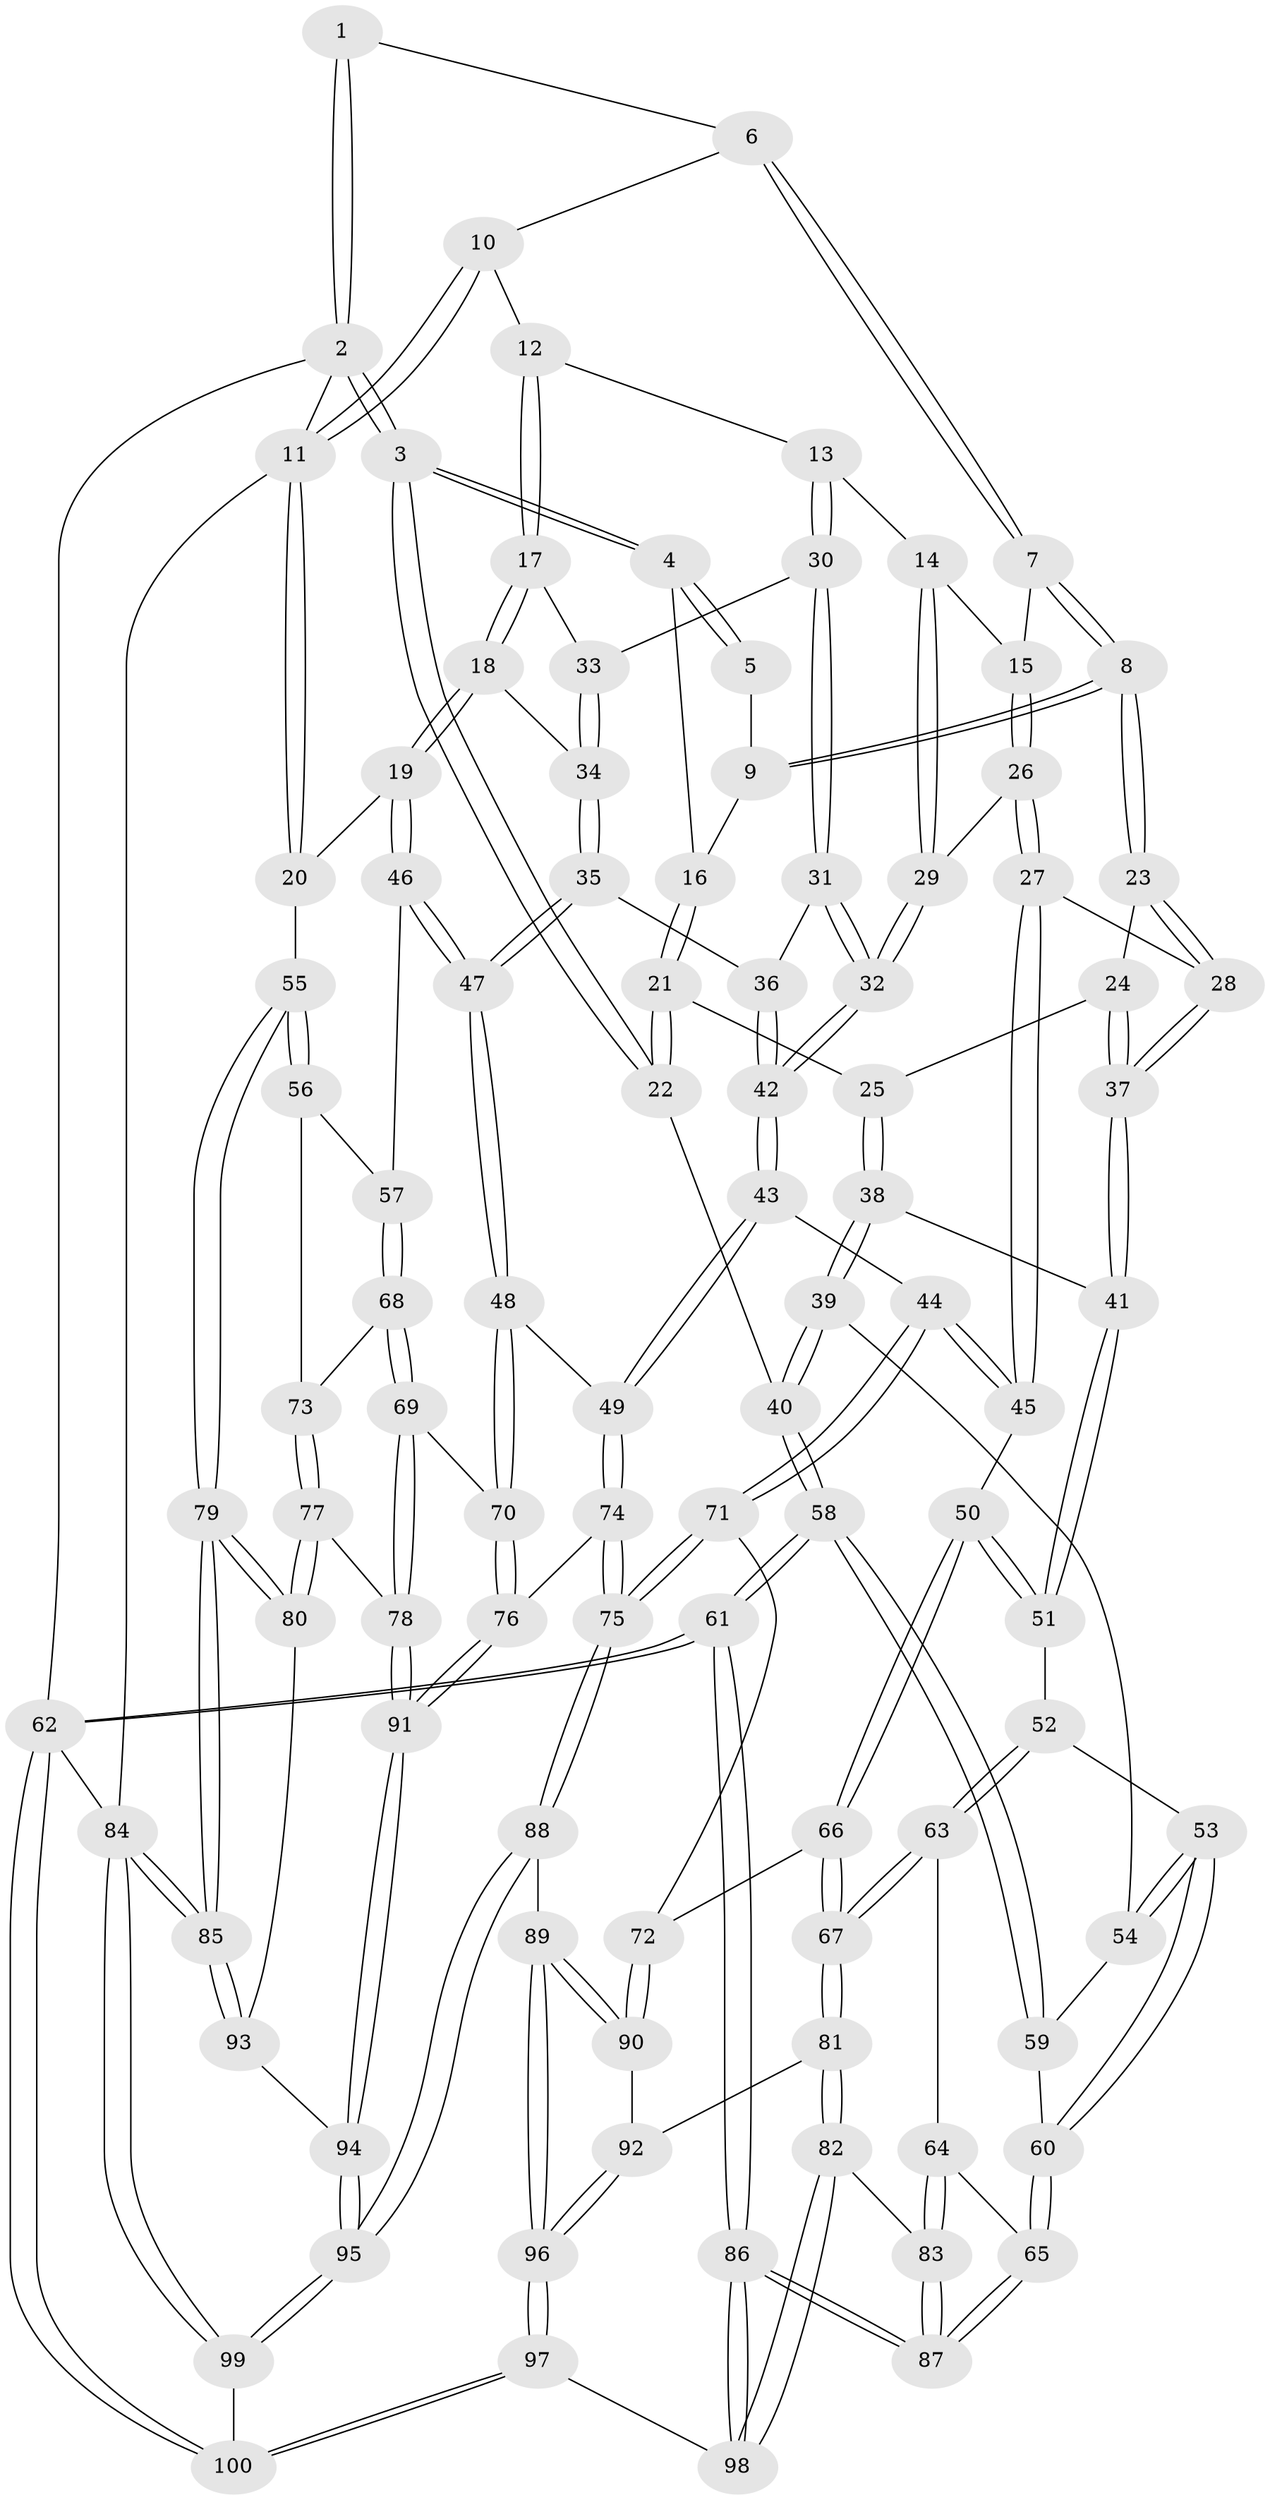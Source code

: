 // Generated by graph-tools (version 1.1) at 2025/03/03/09/25 03:03:26]
// undirected, 100 vertices, 247 edges
graph export_dot {
graph [start="1"]
  node [color=gray90,style=filled];
  1 [pos="+0.11988130962255386+0"];
  2 [pos="+0+0"];
  3 [pos="+0+0"];
  4 [pos="+0.0717429241771982+0.10337314688086206"];
  5 [pos="+0.10717723375978216+0"];
  6 [pos="+0.34481547811427654+0"];
  7 [pos="+0.3436394684046223+0"];
  8 [pos="+0.27304414016096934+0.10985189901359084"];
  9 [pos="+0.13021413646821353+0.09617032189852069"];
  10 [pos="+0.6712675296225196+0"];
  11 [pos="+1+0"];
  12 [pos="+0.6931269303606709+0"];
  13 [pos="+0.6610227009966404+0.10528873757096896"];
  14 [pos="+0.5416681523742893+0.14031945514688143"];
  15 [pos="+0.4506362451905136+0.09125008174453784"];
  16 [pos="+0.07657294115896553+0.11659390422745855"];
  17 [pos="+0.9209455807940026+0.14443075242268422"];
  18 [pos="+0.994560016977562+0.16566272241930904"];
  19 [pos="+1+0.16386639283153379"];
  20 [pos="+1+0.13505789238496968"];
  21 [pos="+0.050775619687694604+0.18060582275016665"];
  22 [pos="+0+0.2596652577777006"];
  23 [pos="+0.26976734927154417+0.13591726159013853"];
  24 [pos="+0.13790470353408663+0.1928008185785127"];
  25 [pos="+0.07500438828760243+0.1937727314560989"];
  26 [pos="+0.4267912362151258+0.22844606049245295"];
  27 [pos="+0.3259371621588876+0.3008807458288143"];
  28 [pos="+0.31100915133953044+0.294786521984784"];
  29 [pos="+0.5222461489691639+0.23053373282533318"];
  30 [pos="+0.6690498629528558+0.12468488508736805"];
  31 [pos="+0.6663768398269251+0.22036894661782788"];
  32 [pos="+0.5513717628874555+0.28368625962864163"];
  33 [pos="+0.770434667530275+0.17180567064369145"];
  34 [pos="+0.7837415665188173+0.28741937981108034"];
  35 [pos="+0.7477763610891779+0.3304715772040518"];
  36 [pos="+0.6766458502919708+0.2352556914831154"];
  37 [pos="+0.20332558489472283+0.3517561867734878"];
  38 [pos="+0.14831483915565677+0.38586937646549635"];
  39 [pos="+0.1425683611893001+0.38789461041898937"];
  40 [pos="+0+0.2780926466007482"];
  41 [pos="+0.159192111435546+0.3853354727342959"];
  42 [pos="+0.5313328025220995+0.4423139749999391"];
  43 [pos="+0.5298960503878007+0.45242903855756844"];
  44 [pos="+0.5192887464899343+0.45366165133080866"];
  45 [pos="+0.4599492566469809+0.44510755730160917"];
  46 [pos="+0.759796814166206+0.4553177684242975"];
  47 [pos="+0.7403535298471482+0.45353912264229357"];
  48 [pos="+0.7287933529267837+0.4606810296209791"];
  49 [pos="+0.6061882774286812+0.4798703146565937"];
  50 [pos="+0.3581237487383595+0.5253251920554423"];
  51 [pos="+0.24011623816993163+0.5180987780230807"];
  52 [pos="+0.2179497134698592+0.5570065412059297"];
  53 [pos="+0.1360055450531455+0.5653365572433842"];
  54 [pos="+0.10906354130160677+0.44390008175619894"];
  55 [pos="+1+0.4256088468158914"];
  56 [pos="+1+0.46830565982812067"];
  57 [pos="+0.7878430426934108+0.46357477923854135"];
  58 [pos="+0+0.5123832686404607"];
  59 [pos="+0.06969495493887033+0.48229352476973947"];
  60 [pos="+0.055211313239534446+0.6331212814168258"];
  61 [pos="+0+0.9033580082458011"];
  62 [pos="+0+1"];
  63 [pos="+0.21909000073929427+0.6181152150800567"];
  64 [pos="+0.2104886587909394+0.6200969391770186"];
  65 [pos="+0.0449704427184544+0.6523009598294809"];
  66 [pos="+0.34258696606058053+0.6783926225430841"];
  67 [pos="+0.2797542569951182+0.7217389920145563"];
  68 [pos="+0.8844320672591204+0.6170738811722041"];
  69 [pos="+0.8342891290339931+0.6969802561440037"];
  70 [pos="+0.7668526892325759+0.65173336254634"];
  71 [pos="+0.4493464691191203+0.6868968752465825"];
  72 [pos="+0.4286420592993882+0.6934970072415403"];
  73 [pos="+0.9419937920450919+0.6160872401596491"];
  74 [pos="+0.5999480171469453+0.7348406240680456"];
  75 [pos="+0.5944551037965377+0.7384507423887322"];
  76 [pos="+0.6540499476563177+0.7450073868157913"];
  77 [pos="+0.9759866158108235+0.7243390112470098"];
  78 [pos="+0.8447056261262373+0.7205269473498614"];
  79 [pos="+1+0.815529488555098"];
  80 [pos="+1+0.7709302335304882"];
  81 [pos="+0.2663915392132806+0.7494875481139838"];
  82 [pos="+0.1786174497315066+0.7902039773378903"];
  83 [pos="+0.012424023430993247+0.8167493041429935"];
  84 [pos="+1+1"];
  85 [pos="+1+1"];
  86 [pos="+0+0.8622599970886388"];
  87 [pos="+0+0.8390407804961699"];
  88 [pos="+0.5457839773286027+0.8387756714006935"];
  89 [pos="+0.4637430420094979+0.8521281476267528"];
  90 [pos="+0.4313418191503275+0.7498889705219719"];
  91 [pos="+0.7904076724825114+0.8624218422509109"];
  92 [pos="+0.33833064364398296+0.8269738763109177"];
  93 [pos="+0.805245066821788+0.895198679087663"];
  94 [pos="+0.7995762511660945+0.8956031936093577"];
  95 [pos="+0.6883206112425408+1"];
  96 [pos="+0.3883047825869987+0.8966874620087047"];
  97 [pos="+0.3569168975592626+1"];
  98 [pos="+0.2935451547128691+0.9782732538089406"];
  99 [pos="+0.6748321509646914+1"];
  100 [pos="+0.38985744685133206+1"];
  1 -- 2;
  1 -- 2;
  1 -- 6;
  2 -- 3;
  2 -- 3;
  2 -- 11;
  2 -- 62;
  3 -- 4;
  3 -- 4;
  3 -- 22;
  3 -- 22;
  4 -- 5;
  4 -- 5;
  4 -- 16;
  5 -- 9;
  6 -- 7;
  6 -- 7;
  6 -- 10;
  7 -- 8;
  7 -- 8;
  7 -- 15;
  8 -- 9;
  8 -- 9;
  8 -- 23;
  8 -- 23;
  9 -- 16;
  10 -- 11;
  10 -- 11;
  10 -- 12;
  11 -- 20;
  11 -- 20;
  11 -- 84;
  12 -- 13;
  12 -- 17;
  12 -- 17;
  13 -- 14;
  13 -- 30;
  13 -- 30;
  14 -- 15;
  14 -- 29;
  14 -- 29;
  15 -- 26;
  15 -- 26;
  16 -- 21;
  16 -- 21;
  17 -- 18;
  17 -- 18;
  17 -- 33;
  18 -- 19;
  18 -- 19;
  18 -- 34;
  19 -- 20;
  19 -- 46;
  19 -- 46;
  20 -- 55;
  21 -- 22;
  21 -- 22;
  21 -- 25;
  22 -- 40;
  23 -- 24;
  23 -- 28;
  23 -- 28;
  24 -- 25;
  24 -- 37;
  24 -- 37;
  25 -- 38;
  25 -- 38;
  26 -- 27;
  26 -- 27;
  26 -- 29;
  27 -- 28;
  27 -- 45;
  27 -- 45;
  28 -- 37;
  28 -- 37;
  29 -- 32;
  29 -- 32;
  30 -- 31;
  30 -- 31;
  30 -- 33;
  31 -- 32;
  31 -- 32;
  31 -- 36;
  32 -- 42;
  32 -- 42;
  33 -- 34;
  33 -- 34;
  34 -- 35;
  34 -- 35;
  35 -- 36;
  35 -- 47;
  35 -- 47;
  36 -- 42;
  36 -- 42;
  37 -- 41;
  37 -- 41;
  38 -- 39;
  38 -- 39;
  38 -- 41;
  39 -- 40;
  39 -- 40;
  39 -- 54;
  40 -- 58;
  40 -- 58;
  41 -- 51;
  41 -- 51;
  42 -- 43;
  42 -- 43;
  43 -- 44;
  43 -- 49;
  43 -- 49;
  44 -- 45;
  44 -- 45;
  44 -- 71;
  44 -- 71;
  45 -- 50;
  46 -- 47;
  46 -- 47;
  46 -- 57;
  47 -- 48;
  47 -- 48;
  48 -- 49;
  48 -- 70;
  48 -- 70;
  49 -- 74;
  49 -- 74;
  50 -- 51;
  50 -- 51;
  50 -- 66;
  50 -- 66;
  51 -- 52;
  52 -- 53;
  52 -- 63;
  52 -- 63;
  53 -- 54;
  53 -- 54;
  53 -- 60;
  53 -- 60;
  54 -- 59;
  55 -- 56;
  55 -- 56;
  55 -- 79;
  55 -- 79;
  56 -- 57;
  56 -- 73;
  57 -- 68;
  57 -- 68;
  58 -- 59;
  58 -- 59;
  58 -- 61;
  58 -- 61;
  59 -- 60;
  60 -- 65;
  60 -- 65;
  61 -- 62;
  61 -- 62;
  61 -- 86;
  61 -- 86;
  62 -- 100;
  62 -- 100;
  62 -- 84;
  63 -- 64;
  63 -- 67;
  63 -- 67;
  64 -- 65;
  64 -- 83;
  64 -- 83;
  65 -- 87;
  65 -- 87;
  66 -- 67;
  66 -- 67;
  66 -- 72;
  67 -- 81;
  67 -- 81;
  68 -- 69;
  68 -- 69;
  68 -- 73;
  69 -- 70;
  69 -- 78;
  69 -- 78;
  70 -- 76;
  70 -- 76;
  71 -- 72;
  71 -- 75;
  71 -- 75;
  72 -- 90;
  72 -- 90;
  73 -- 77;
  73 -- 77;
  74 -- 75;
  74 -- 75;
  74 -- 76;
  75 -- 88;
  75 -- 88;
  76 -- 91;
  76 -- 91;
  77 -- 78;
  77 -- 80;
  77 -- 80;
  78 -- 91;
  78 -- 91;
  79 -- 80;
  79 -- 80;
  79 -- 85;
  79 -- 85;
  80 -- 93;
  81 -- 82;
  81 -- 82;
  81 -- 92;
  82 -- 83;
  82 -- 98;
  82 -- 98;
  83 -- 87;
  83 -- 87;
  84 -- 85;
  84 -- 85;
  84 -- 99;
  84 -- 99;
  85 -- 93;
  85 -- 93;
  86 -- 87;
  86 -- 87;
  86 -- 98;
  86 -- 98;
  88 -- 89;
  88 -- 95;
  88 -- 95;
  89 -- 90;
  89 -- 90;
  89 -- 96;
  89 -- 96;
  90 -- 92;
  91 -- 94;
  91 -- 94;
  92 -- 96;
  92 -- 96;
  93 -- 94;
  94 -- 95;
  94 -- 95;
  95 -- 99;
  95 -- 99;
  96 -- 97;
  96 -- 97;
  97 -- 98;
  97 -- 100;
  97 -- 100;
  99 -- 100;
}
